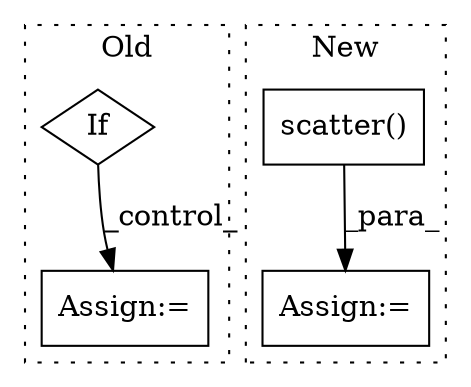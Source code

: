 digraph G {
subgraph cluster0 {
1 [label="If" a="96" s="25367" l="3" shape="diamond"];
4 [label="Assign:=" a="68" s="25458" l="3" shape="box"];
label = "Old";
style="dotted";
}
subgraph cluster1 {
2 [label="scatter()" a="75" s="25913" l="240" shape="box"];
3 [label="Assign:=" a="68" s="25910" l="3" shape="box"];
label = "New";
style="dotted";
}
1 -> 4 [label="_control_"];
2 -> 3 [label="_para_"];
}